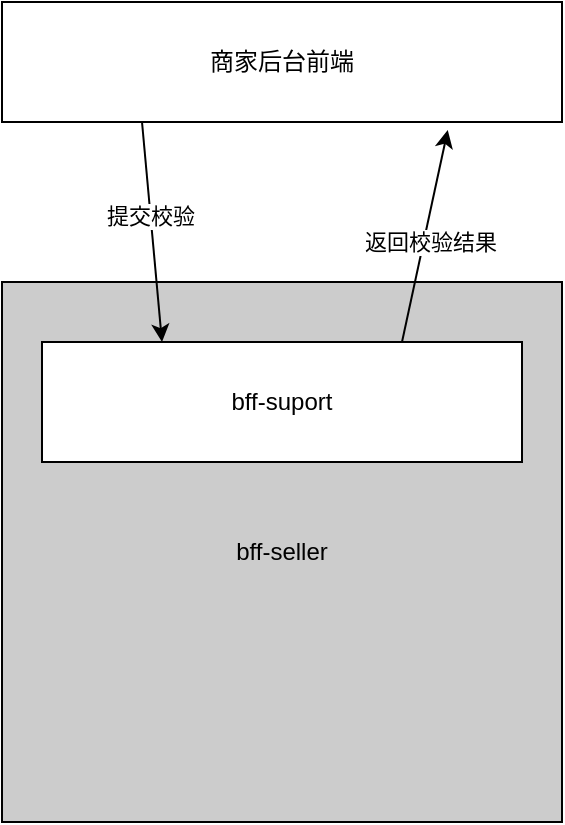 <mxfile version="24.4.8" type="github">
  <diagram name="第 1 页" id="o5AKnuurSzkbrsZnWIt_">
    <mxGraphModel dx="2012" dy="1164" grid="1" gridSize="10" guides="1" tooltips="1" connect="1" arrows="1" fold="1" page="1" pageScale="1" pageWidth="827" pageHeight="1169" math="0" shadow="0">
      <root>
        <mxCell id="0" />
        <mxCell id="1" parent="0" />
        <mxCell id="uCowTUADVV-cdaBO-SRG-1" value="bff-seller" style="rounded=0;whiteSpace=wrap;html=1;fillColor=#CCCCCC;" vertex="1" parent="1">
          <mxGeometry x="200" y="320" width="280" height="270" as="geometry" />
        </mxCell>
        <mxCell id="uCowTUADVV-cdaBO-SRG-2" value="bff-suport" style="rounded=0;whiteSpace=wrap;html=1;" vertex="1" parent="1">
          <mxGeometry x="220" y="350" width="240" height="60" as="geometry" />
        </mxCell>
        <mxCell id="uCowTUADVV-cdaBO-SRG-4" style="rounded=0;orthogonalLoop=1;jettySize=auto;html=1;exitX=0.25;exitY=1;exitDx=0;exitDy=0;entryX=0.25;entryY=0;entryDx=0;entryDy=0;" edge="1" parent="1" source="uCowTUADVV-cdaBO-SRG-3" target="uCowTUADVV-cdaBO-SRG-2">
          <mxGeometry relative="1" as="geometry" />
        </mxCell>
        <mxCell id="uCowTUADVV-cdaBO-SRG-5" value="提交校验" style="edgeLabel;html=1;align=center;verticalAlign=middle;resizable=0;points=[];" vertex="1" connectable="0" parent="uCowTUADVV-cdaBO-SRG-4">
          <mxGeometry x="-0.147" y="-1" relative="1" as="geometry">
            <mxPoint as="offset" />
          </mxGeometry>
        </mxCell>
        <mxCell id="uCowTUADVV-cdaBO-SRG-3" value="商家后台前端" style="rounded=0;whiteSpace=wrap;html=1;" vertex="1" parent="1">
          <mxGeometry x="200" y="180" width="280" height="60" as="geometry" />
        </mxCell>
        <mxCell id="uCowTUADVV-cdaBO-SRG-6" style="rounded=0;orthogonalLoop=1;jettySize=auto;html=1;exitX=0.75;exitY=0;exitDx=0;exitDy=0;entryX=0.796;entryY=1.067;entryDx=0;entryDy=0;entryPerimeter=0;" edge="1" parent="1" source="uCowTUADVV-cdaBO-SRG-2" target="uCowTUADVV-cdaBO-SRG-3">
          <mxGeometry relative="1" as="geometry" />
        </mxCell>
        <mxCell id="uCowTUADVV-cdaBO-SRG-7" value="返回校验结果" style="edgeLabel;html=1;align=center;verticalAlign=middle;resizable=0;points=[];" vertex="1" connectable="0" parent="uCowTUADVV-cdaBO-SRG-6">
          <mxGeometry x="-0.212" y="1" relative="1" as="geometry">
            <mxPoint x="6" y="-8" as="offset" />
          </mxGeometry>
        </mxCell>
      </root>
    </mxGraphModel>
  </diagram>
</mxfile>
